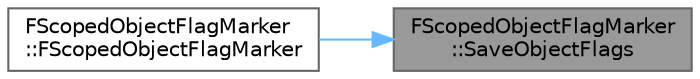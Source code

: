 digraph "FScopedObjectFlagMarker::SaveObjectFlags"
{
 // INTERACTIVE_SVG=YES
 // LATEX_PDF_SIZE
  bgcolor="transparent";
  edge [fontname=Helvetica,fontsize=10,labelfontname=Helvetica,labelfontsize=10];
  node [fontname=Helvetica,fontsize=10,shape=box,height=0.2,width=0.4];
  rankdir="RL";
  Node1 [id="Node000001",label="FScopedObjectFlagMarker\l::SaveObjectFlags",height=0.2,width=0.4,color="gray40", fillcolor="grey60", style="filled", fontcolor="black",tooltip="Stores the object flags for all objects in the tracking array."];
  Node1 -> Node2 [id="edge1_Node000001_Node000002",dir="back",color="steelblue1",style="solid",tooltip=" "];
  Node2 [id="Node000002",label="FScopedObjectFlagMarker\l::FScopedObjectFlagMarker",height=0.2,width=0.4,color="grey40", fillcolor="white", style="filled",URL="$df/d1e/classFScopedObjectFlagMarker.html#a2b882d2ef0ad7f6965cabb6280f0b4e7",tooltip="Constructor."];
}
